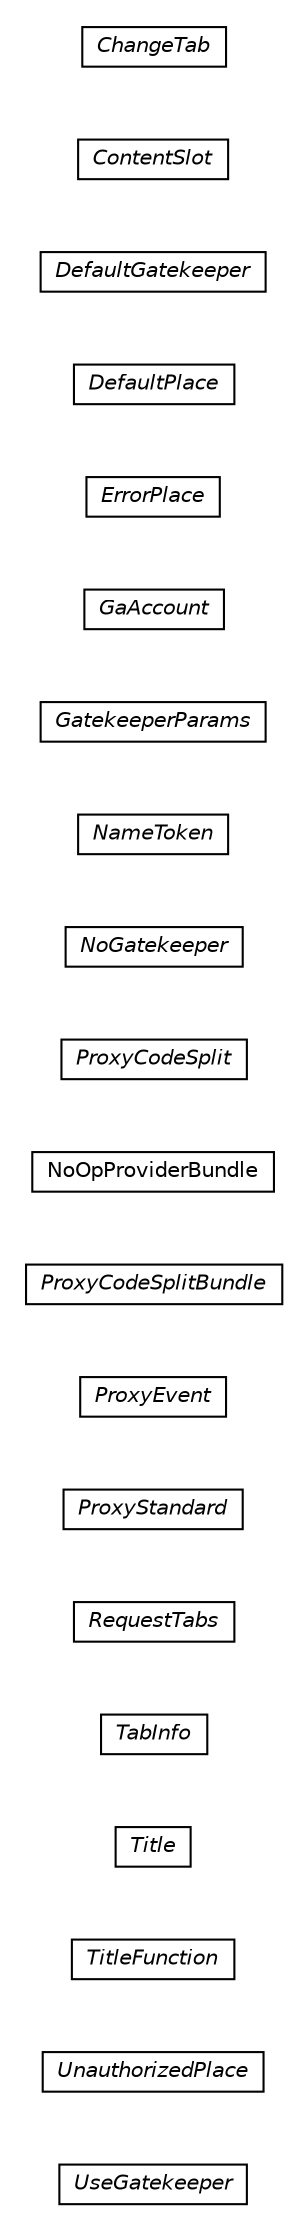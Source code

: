 #!/usr/local/bin/dot
#
# Class diagram 
# Generated by UMLGraph version R5_6-24-gf6e263 (http://www.umlgraph.org/)
#

digraph G {
	edge [fontname="Helvetica",fontsize=10,labelfontname="Helvetica",labelfontsize=10];
	node [fontname="Helvetica",fontsize=10,shape=plaintext];
	nodesep=0.25;
	ranksep=0.5;
	rankdir=LR;
	// com.gwtplatform.mvp.client.annotations.UseGatekeeper
	c7351 [label=<<table title="com.gwtplatform.mvp.client.annotations.UseGatekeeper" border="0" cellborder="1" cellspacing="0" cellpadding="2" port="p" href="./UseGatekeeper.html">
		<tr><td><table border="0" cellspacing="0" cellpadding="1">
<tr><td align="center" balign="center"><font face="Helvetica-Oblique"> UseGatekeeper </font></td></tr>
		</table></td></tr>
		</table>>, URL="./UseGatekeeper.html", fontname="Helvetica", fontcolor="black", fontsize=10.0];
	// com.gwtplatform.mvp.client.annotations.UnauthorizedPlace
	c7352 [label=<<table title="com.gwtplatform.mvp.client.annotations.UnauthorizedPlace" border="0" cellborder="1" cellspacing="0" cellpadding="2" port="p" href="./UnauthorizedPlace.html">
		<tr><td><table border="0" cellspacing="0" cellpadding="1">
<tr><td align="center" balign="center"><font face="Helvetica-Oblique"> UnauthorizedPlace </font></td></tr>
		</table></td></tr>
		</table>>, URL="./UnauthorizedPlace.html", fontname="Helvetica", fontcolor="black", fontsize=10.0];
	// com.gwtplatform.mvp.client.annotations.TitleFunction
	c7353 [label=<<table title="com.gwtplatform.mvp.client.annotations.TitleFunction" border="0" cellborder="1" cellspacing="0" cellpadding="2" port="p" href="./TitleFunction.html">
		<tr><td><table border="0" cellspacing="0" cellpadding="1">
<tr><td align="center" balign="center"><font face="Helvetica-Oblique"> TitleFunction </font></td></tr>
		</table></td></tr>
		</table>>, URL="./TitleFunction.html", fontname="Helvetica", fontcolor="black", fontsize=10.0];
	// com.gwtplatform.mvp.client.annotations.Title
	c7354 [label=<<table title="com.gwtplatform.mvp.client.annotations.Title" border="0" cellborder="1" cellspacing="0" cellpadding="2" port="p" href="./Title.html">
		<tr><td><table border="0" cellspacing="0" cellpadding="1">
<tr><td align="center" balign="center"><font face="Helvetica-Oblique"> Title </font></td></tr>
		</table></td></tr>
		</table>>, URL="./Title.html", fontname="Helvetica", fontcolor="black", fontsize=10.0];
	// com.gwtplatform.mvp.client.annotations.TabInfo
	c7355 [label=<<table title="com.gwtplatform.mvp.client.annotations.TabInfo" border="0" cellborder="1" cellspacing="0" cellpadding="2" port="p" href="./TabInfo.html">
		<tr><td><table border="0" cellspacing="0" cellpadding="1">
<tr><td align="center" balign="center"><font face="Helvetica-Oblique"> TabInfo </font></td></tr>
		</table></td></tr>
		</table>>, URL="./TabInfo.html", fontname="Helvetica", fontcolor="black", fontsize=10.0];
	// com.gwtplatform.mvp.client.annotations.RequestTabs
	c7356 [label=<<table title="com.gwtplatform.mvp.client.annotations.RequestTabs" border="0" cellborder="1" cellspacing="0" cellpadding="2" port="p" href="./RequestTabs.html">
		<tr><td><table border="0" cellspacing="0" cellpadding="1">
<tr><td align="center" balign="center"><font face="Helvetica-Oblique"> RequestTabs </font></td></tr>
		</table></td></tr>
		</table>>, URL="./RequestTabs.html", fontname="Helvetica", fontcolor="black", fontsize=10.0];
	// com.gwtplatform.mvp.client.annotations.ProxyStandard
	c7357 [label=<<table title="com.gwtplatform.mvp.client.annotations.ProxyStandard" border="0" cellborder="1" cellspacing="0" cellpadding="2" port="p" href="./ProxyStandard.html">
		<tr><td><table border="0" cellspacing="0" cellpadding="1">
<tr><td align="center" balign="center"><font face="Helvetica-Oblique"> ProxyStandard </font></td></tr>
		</table></td></tr>
		</table>>, URL="./ProxyStandard.html", fontname="Helvetica", fontcolor="black", fontsize=10.0];
	// com.gwtplatform.mvp.client.annotations.ProxyEvent
	c7358 [label=<<table title="com.gwtplatform.mvp.client.annotations.ProxyEvent" border="0" cellborder="1" cellspacing="0" cellpadding="2" port="p" href="./ProxyEvent.html">
		<tr><td><table border="0" cellspacing="0" cellpadding="1">
<tr><td align="center" balign="center"><font face="Helvetica-Oblique"> ProxyEvent </font></td></tr>
		</table></td></tr>
		</table>>, URL="./ProxyEvent.html", fontname="Helvetica", fontcolor="black", fontsize=10.0];
	// com.gwtplatform.mvp.client.annotations.ProxyCodeSplitBundle
	c7359 [label=<<table title="com.gwtplatform.mvp.client.annotations.ProxyCodeSplitBundle" border="0" cellborder="1" cellspacing="0" cellpadding="2" port="p" href="./ProxyCodeSplitBundle.html">
		<tr><td><table border="0" cellspacing="0" cellpadding="1">
<tr><td align="center" balign="center"><font face="Helvetica-Oblique"> ProxyCodeSplitBundle </font></td></tr>
		</table></td></tr>
		</table>>, URL="./ProxyCodeSplitBundle.html", fontname="Helvetica", fontcolor="black", fontsize=10.0];
	// com.gwtplatform.mvp.client.annotations.ProxyCodeSplitBundle.NoOpProviderBundle
	c7360 [label=<<table title="com.gwtplatform.mvp.client.annotations.ProxyCodeSplitBundle.NoOpProviderBundle" border="0" cellborder="1" cellspacing="0" cellpadding="2" port="p" href="./ProxyCodeSplitBundle.NoOpProviderBundle.html">
		<tr><td><table border="0" cellspacing="0" cellpadding="1">
<tr><td align="center" balign="center"> NoOpProviderBundle </td></tr>
		</table></td></tr>
		</table>>, URL="./ProxyCodeSplitBundle.NoOpProviderBundle.html", fontname="Helvetica", fontcolor="black", fontsize=10.0];
	// com.gwtplatform.mvp.client.annotations.ProxyCodeSplit
	c7361 [label=<<table title="com.gwtplatform.mvp.client.annotations.ProxyCodeSplit" border="0" cellborder="1" cellspacing="0" cellpadding="2" port="p" href="./ProxyCodeSplit.html">
		<tr><td><table border="0" cellspacing="0" cellpadding="1">
<tr><td align="center" balign="center"><font face="Helvetica-Oblique"> ProxyCodeSplit </font></td></tr>
		</table></td></tr>
		</table>>, URL="./ProxyCodeSplit.html", fontname="Helvetica", fontcolor="black", fontsize=10.0];
	// com.gwtplatform.mvp.client.annotations.NoGatekeeper
	c7362 [label=<<table title="com.gwtplatform.mvp.client.annotations.NoGatekeeper" border="0" cellborder="1" cellspacing="0" cellpadding="2" port="p" href="./NoGatekeeper.html">
		<tr><td><table border="0" cellspacing="0" cellpadding="1">
<tr><td align="center" balign="center"><font face="Helvetica-Oblique"> NoGatekeeper </font></td></tr>
		</table></td></tr>
		</table>>, URL="./NoGatekeeper.html", fontname="Helvetica", fontcolor="black", fontsize=10.0];
	// com.gwtplatform.mvp.client.annotations.NameToken
	c7363 [label=<<table title="com.gwtplatform.mvp.client.annotations.NameToken" border="0" cellborder="1" cellspacing="0" cellpadding="2" port="p" href="./NameToken.html">
		<tr><td><table border="0" cellspacing="0" cellpadding="1">
<tr><td align="center" balign="center"><font face="Helvetica-Oblique"> NameToken </font></td></tr>
		</table></td></tr>
		</table>>, URL="./NameToken.html", fontname="Helvetica", fontcolor="black", fontsize=10.0];
	// com.gwtplatform.mvp.client.annotations.GatekeeperParams
	c7364 [label=<<table title="com.gwtplatform.mvp.client.annotations.GatekeeperParams" border="0" cellborder="1" cellspacing="0" cellpadding="2" port="p" href="./GatekeeperParams.html">
		<tr><td><table border="0" cellspacing="0" cellpadding="1">
<tr><td align="center" balign="center"><font face="Helvetica-Oblique"> GatekeeperParams </font></td></tr>
		</table></td></tr>
		</table>>, URL="./GatekeeperParams.html", fontname="Helvetica", fontcolor="black", fontsize=10.0];
	// com.gwtplatform.mvp.client.annotations.GaAccount
	c7365 [label=<<table title="com.gwtplatform.mvp.client.annotations.GaAccount" border="0" cellborder="1" cellspacing="0" cellpadding="2" port="p" href="./GaAccount.html">
		<tr><td><table border="0" cellspacing="0" cellpadding="1">
<tr><td align="center" balign="center"><font face="Helvetica-Oblique"> GaAccount </font></td></tr>
		</table></td></tr>
		</table>>, URL="./GaAccount.html", fontname="Helvetica", fontcolor="black", fontsize=10.0];
	// com.gwtplatform.mvp.client.annotations.ErrorPlace
	c7366 [label=<<table title="com.gwtplatform.mvp.client.annotations.ErrorPlace" border="0" cellborder="1" cellspacing="0" cellpadding="2" port="p" href="./ErrorPlace.html">
		<tr><td><table border="0" cellspacing="0" cellpadding="1">
<tr><td align="center" balign="center"><font face="Helvetica-Oblique"> ErrorPlace </font></td></tr>
		</table></td></tr>
		</table>>, URL="./ErrorPlace.html", fontname="Helvetica", fontcolor="black", fontsize=10.0];
	// com.gwtplatform.mvp.client.annotations.DefaultPlace
	c7367 [label=<<table title="com.gwtplatform.mvp.client.annotations.DefaultPlace" border="0" cellborder="1" cellspacing="0" cellpadding="2" port="p" href="./DefaultPlace.html">
		<tr><td><table border="0" cellspacing="0" cellpadding="1">
<tr><td align="center" balign="center"><font face="Helvetica-Oblique"> DefaultPlace </font></td></tr>
		</table></td></tr>
		</table>>, URL="./DefaultPlace.html", fontname="Helvetica", fontcolor="black", fontsize=10.0];
	// com.gwtplatform.mvp.client.annotations.DefaultGatekeeper
	c7368 [label=<<table title="com.gwtplatform.mvp.client.annotations.DefaultGatekeeper" border="0" cellborder="1" cellspacing="0" cellpadding="2" port="p" href="./DefaultGatekeeper.html">
		<tr><td><table border="0" cellspacing="0" cellpadding="1">
<tr><td align="center" balign="center"><font face="Helvetica-Oblique"> DefaultGatekeeper </font></td></tr>
		</table></td></tr>
		</table>>, URL="./DefaultGatekeeper.html", fontname="Helvetica", fontcolor="black", fontsize=10.0];
	// com.gwtplatform.mvp.client.annotations.ContentSlot
	c7369 [label=<<table title="com.gwtplatform.mvp.client.annotations.ContentSlot" border="0" cellborder="1" cellspacing="0" cellpadding="2" port="p" href="./ContentSlot.html">
		<tr><td><table border="0" cellspacing="0" cellpadding="1">
<tr><td align="center" balign="center"><font face="Helvetica-Oblique"> ContentSlot </font></td></tr>
		</table></td></tr>
		</table>>, URL="./ContentSlot.html", fontname="Helvetica", fontcolor="black", fontsize=10.0];
	// com.gwtplatform.mvp.client.annotations.ChangeTab
	c7370 [label=<<table title="com.gwtplatform.mvp.client.annotations.ChangeTab" border="0" cellborder="1" cellspacing="0" cellpadding="2" port="p" href="./ChangeTab.html">
		<tr><td><table border="0" cellspacing="0" cellpadding="1">
<tr><td align="center" balign="center"><font face="Helvetica-Oblique"> ChangeTab </font></td></tr>
		</table></td></tr>
		</table>>, URL="./ChangeTab.html", fontname="Helvetica", fontcolor="black", fontsize=10.0];
}


